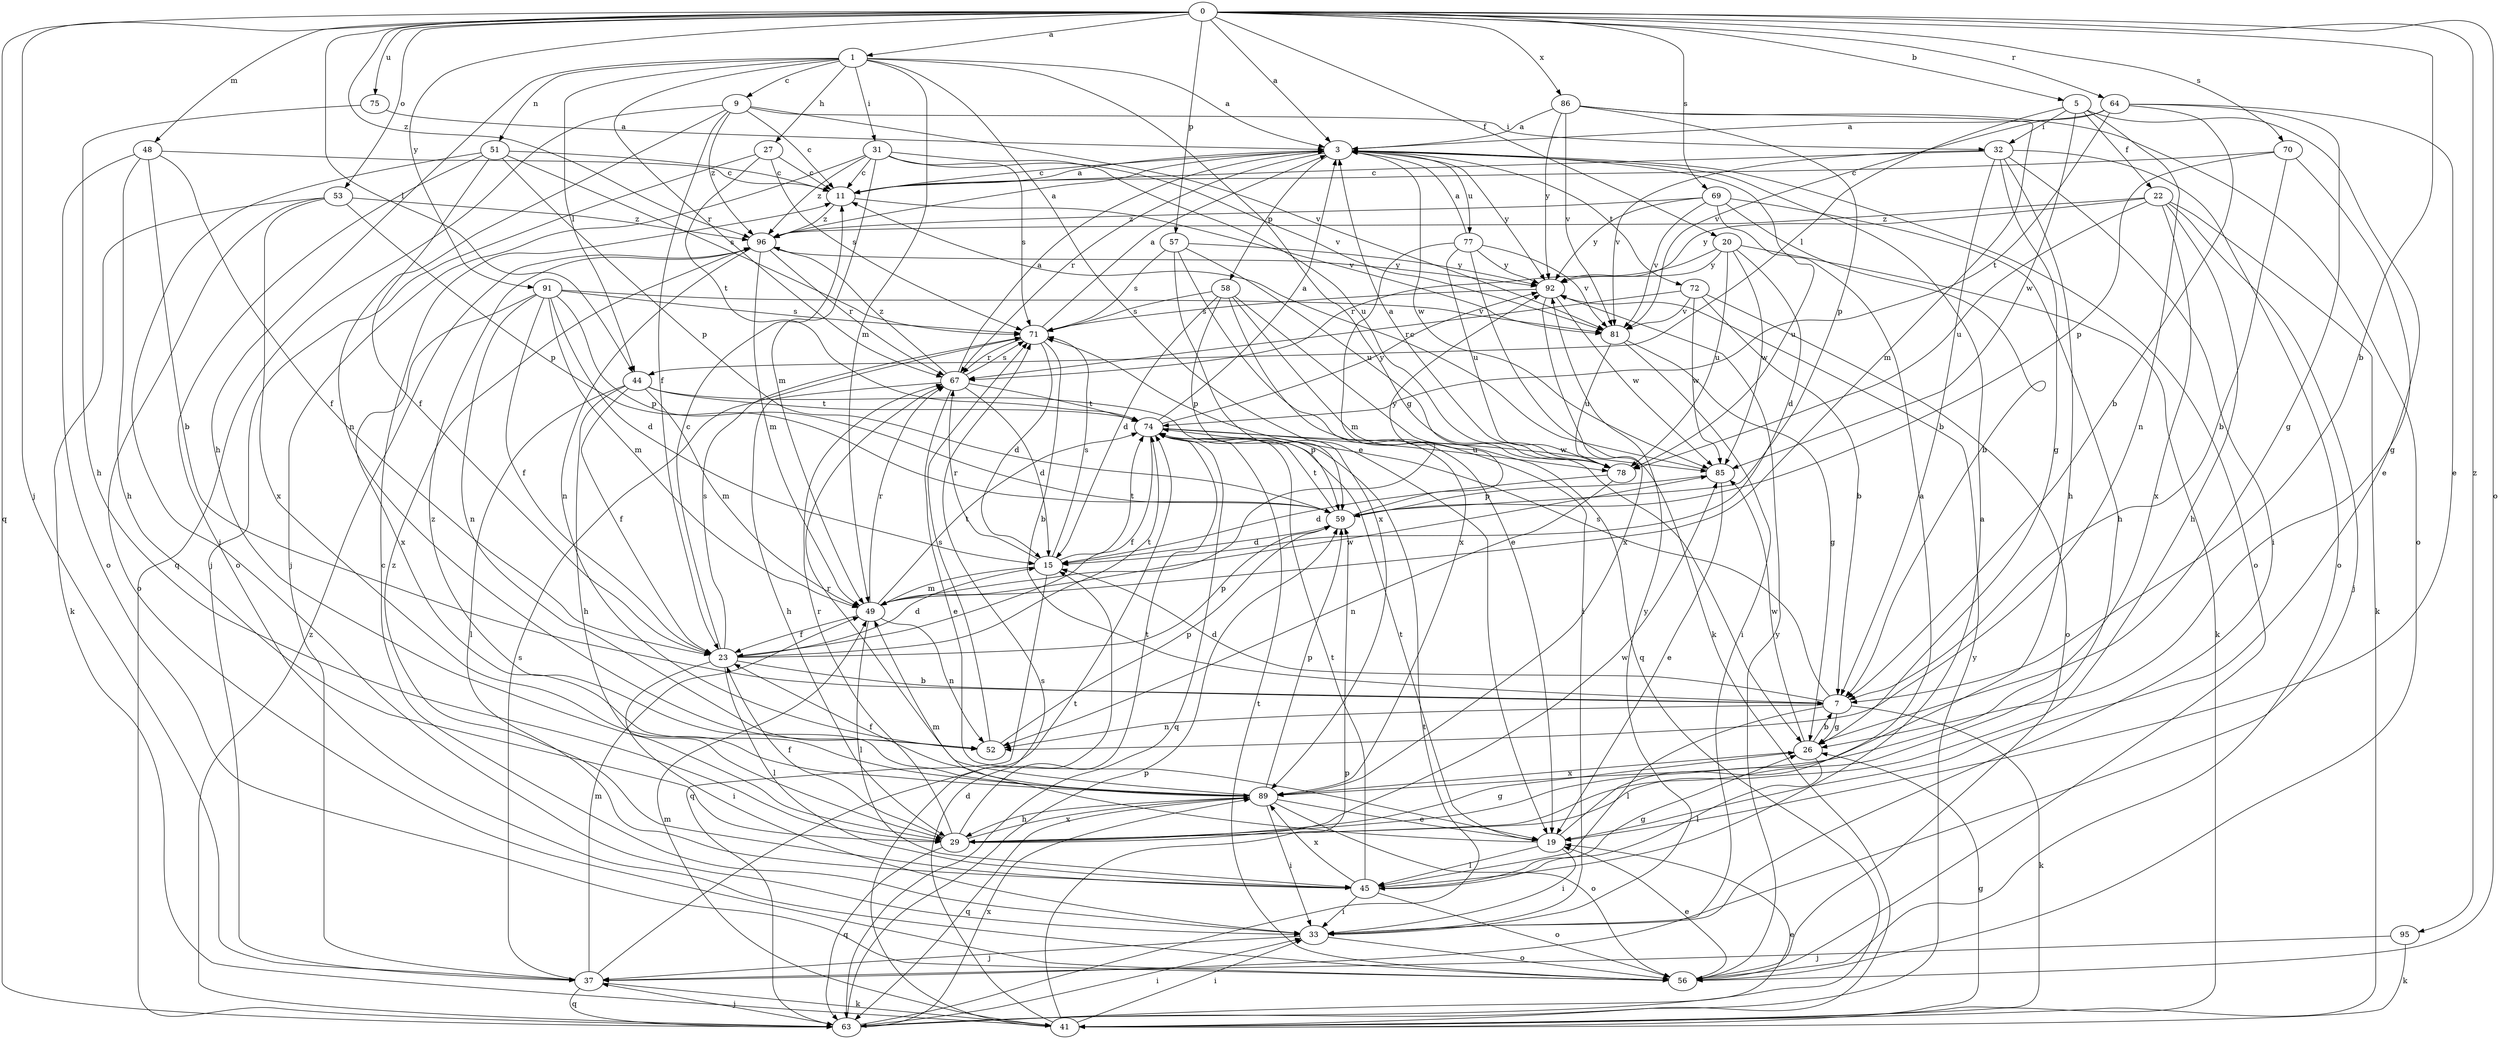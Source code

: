 strict digraph  {
0;
1;
3;
5;
7;
9;
11;
15;
19;
20;
22;
23;
26;
27;
29;
31;
32;
33;
37;
41;
44;
45;
48;
49;
51;
52;
53;
56;
57;
58;
59;
63;
64;
67;
69;
70;
71;
72;
74;
75;
77;
78;
81;
85;
86;
89;
91;
92;
95;
96;
0 -> 1  [label=a];
0 -> 3  [label=a];
0 -> 5  [label=b];
0 -> 7  [label=b];
0 -> 20  [label=f];
0 -> 37  [label=j];
0 -> 44  [label=l];
0 -> 48  [label=m];
0 -> 53  [label=o];
0 -> 56  [label=o];
0 -> 57  [label=p];
0 -> 63  [label=q];
0 -> 64  [label=r];
0 -> 69  [label=s];
0 -> 70  [label=s];
0 -> 75  [label=u];
0 -> 86  [label=x];
0 -> 91  [label=y];
0 -> 95  [label=z];
0 -> 96  [label=z];
1 -> 3  [label=a];
1 -> 9  [label=c];
1 -> 19  [label=e];
1 -> 26  [label=g];
1 -> 27  [label=h];
1 -> 29  [label=h];
1 -> 31  [label=i];
1 -> 44  [label=l];
1 -> 49  [label=m];
1 -> 51  [label=n];
1 -> 67  [label=r];
3 -> 11  [label=c];
3 -> 56  [label=o];
3 -> 58  [label=p];
3 -> 67  [label=r];
3 -> 72  [label=t];
3 -> 77  [label=u];
3 -> 85  [label=w];
3 -> 92  [label=y];
5 -> 19  [label=e];
5 -> 22  [label=f];
5 -> 32  [label=i];
5 -> 44  [label=l];
5 -> 52  [label=n];
5 -> 85  [label=w];
7 -> 15  [label=d];
7 -> 26  [label=g];
7 -> 41  [label=k];
7 -> 45  [label=l];
7 -> 52  [label=n];
7 -> 71  [label=s];
9 -> 11  [label=c];
9 -> 23  [label=f];
9 -> 32  [label=i];
9 -> 52  [label=n];
9 -> 63  [label=q];
9 -> 81  [label=v];
9 -> 96  [label=z];
11 -> 3  [label=a];
11 -> 81  [label=v];
11 -> 96  [label=z];
15 -> 49  [label=m];
15 -> 63  [label=q];
15 -> 67  [label=r];
15 -> 71  [label=s];
15 -> 74  [label=t];
19 -> 3  [label=a];
19 -> 33  [label=i];
19 -> 45  [label=l];
19 -> 49  [label=m];
19 -> 74  [label=t];
20 -> 15  [label=d];
20 -> 41  [label=k];
20 -> 67  [label=r];
20 -> 78  [label=u];
20 -> 85  [label=w];
20 -> 92  [label=y];
22 -> 29  [label=h];
22 -> 37  [label=j];
22 -> 41  [label=k];
22 -> 78  [label=u];
22 -> 89  [label=x];
22 -> 92  [label=y];
22 -> 96  [label=z];
23 -> 7  [label=b];
23 -> 11  [label=c];
23 -> 15  [label=d];
23 -> 33  [label=i];
23 -> 45  [label=l];
23 -> 59  [label=p];
23 -> 71  [label=s];
23 -> 74  [label=t];
26 -> 7  [label=b];
26 -> 45  [label=l];
26 -> 85  [label=w];
26 -> 89  [label=x];
27 -> 11  [label=c];
27 -> 37  [label=j];
27 -> 71  [label=s];
27 -> 74  [label=t];
29 -> 23  [label=f];
29 -> 26  [label=g];
29 -> 63  [label=q];
29 -> 67  [label=r];
29 -> 74  [label=t];
29 -> 85  [label=w];
29 -> 89  [label=x];
31 -> 11  [label=c];
31 -> 37  [label=j];
31 -> 49  [label=m];
31 -> 71  [label=s];
31 -> 78  [label=u];
31 -> 81  [label=v];
31 -> 96  [label=z];
32 -> 7  [label=b];
32 -> 11  [label=c];
32 -> 26  [label=g];
32 -> 29  [label=h];
32 -> 33  [label=i];
32 -> 56  [label=o];
32 -> 81  [label=v];
33 -> 11  [label=c];
33 -> 37  [label=j];
33 -> 56  [label=o];
33 -> 92  [label=y];
37 -> 41  [label=k];
37 -> 49  [label=m];
37 -> 63  [label=q];
37 -> 71  [label=s];
37 -> 74  [label=t];
41 -> 15  [label=d];
41 -> 26  [label=g];
41 -> 33  [label=i];
41 -> 49  [label=m];
41 -> 59  [label=p];
41 -> 71  [label=s];
44 -> 23  [label=f];
44 -> 29  [label=h];
44 -> 45  [label=l];
44 -> 49  [label=m];
44 -> 59  [label=p];
44 -> 74  [label=t];
45 -> 3  [label=a];
45 -> 26  [label=g];
45 -> 33  [label=i];
45 -> 56  [label=o];
45 -> 74  [label=t];
45 -> 89  [label=x];
45 -> 96  [label=z];
48 -> 7  [label=b];
48 -> 11  [label=c];
48 -> 23  [label=f];
48 -> 29  [label=h];
48 -> 56  [label=o];
49 -> 23  [label=f];
49 -> 45  [label=l];
49 -> 52  [label=n];
49 -> 67  [label=r];
49 -> 74  [label=t];
49 -> 85  [label=w];
51 -> 11  [label=c];
51 -> 23  [label=f];
51 -> 33  [label=i];
51 -> 56  [label=o];
51 -> 59  [label=p];
51 -> 71  [label=s];
52 -> 59  [label=p];
52 -> 71  [label=s];
53 -> 41  [label=k];
53 -> 56  [label=o];
53 -> 59  [label=p];
53 -> 89  [label=x];
53 -> 96  [label=z];
56 -> 19  [label=e];
56 -> 74  [label=t];
56 -> 92  [label=y];
57 -> 19  [label=e];
57 -> 71  [label=s];
57 -> 78  [label=u];
57 -> 89  [label=x];
57 -> 92  [label=y];
58 -> 15  [label=d];
58 -> 33  [label=i];
58 -> 59  [label=p];
58 -> 63  [label=q];
58 -> 71  [label=s];
58 -> 89  [label=x];
59 -> 15  [label=d];
59 -> 74  [label=t];
59 -> 92  [label=y];
63 -> 19  [label=e];
63 -> 33  [label=i];
63 -> 37  [label=j];
63 -> 59  [label=p];
63 -> 74  [label=t];
63 -> 89  [label=x];
63 -> 92  [label=y];
63 -> 96  [label=z];
64 -> 3  [label=a];
64 -> 7  [label=b];
64 -> 19  [label=e];
64 -> 26  [label=g];
64 -> 74  [label=t];
64 -> 81  [label=v];
67 -> 3  [label=a];
67 -> 15  [label=d];
67 -> 19  [label=e];
67 -> 29  [label=h];
67 -> 71  [label=s];
67 -> 74  [label=t];
67 -> 96  [label=z];
69 -> 7  [label=b];
69 -> 29  [label=h];
69 -> 78  [label=u];
69 -> 81  [label=v];
69 -> 92  [label=y];
69 -> 96  [label=z];
70 -> 7  [label=b];
70 -> 11  [label=c];
70 -> 26  [label=g];
70 -> 59  [label=p];
71 -> 3  [label=a];
71 -> 7  [label=b];
71 -> 15  [label=d];
71 -> 67  [label=r];
72 -> 7  [label=b];
72 -> 56  [label=o];
72 -> 67  [label=r];
72 -> 81  [label=v];
72 -> 85  [label=w];
74 -> 3  [label=a];
74 -> 23  [label=f];
74 -> 63  [label=q];
74 -> 78  [label=u];
74 -> 85  [label=w];
74 -> 92  [label=y];
75 -> 3  [label=a];
75 -> 29  [label=h];
77 -> 3  [label=a];
77 -> 41  [label=k];
77 -> 49  [label=m];
77 -> 78  [label=u];
77 -> 81  [label=v];
77 -> 92  [label=y];
78 -> 3  [label=a];
78 -> 15  [label=d];
78 -> 52  [label=n];
81 -> 26  [label=g];
81 -> 33  [label=i];
81 -> 78  [label=u];
85 -> 11  [label=c];
85 -> 19  [label=e];
85 -> 59  [label=p];
86 -> 3  [label=a];
86 -> 49  [label=m];
86 -> 56  [label=o];
86 -> 59  [label=p];
86 -> 81  [label=v];
86 -> 92  [label=y];
89 -> 19  [label=e];
89 -> 23  [label=f];
89 -> 29  [label=h];
89 -> 33  [label=i];
89 -> 56  [label=o];
89 -> 59  [label=p];
89 -> 63  [label=q];
89 -> 67  [label=r];
89 -> 96  [label=z];
91 -> 15  [label=d];
91 -> 23  [label=f];
91 -> 49  [label=m];
91 -> 52  [label=n];
91 -> 59  [label=p];
91 -> 71  [label=s];
91 -> 81  [label=v];
91 -> 89  [label=x];
92 -> 71  [label=s];
92 -> 85  [label=w];
92 -> 89  [label=x];
95 -> 37  [label=j];
95 -> 41  [label=k];
96 -> 3  [label=a];
96 -> 49  [label=m];
96 -> 52  [label=n];
96 -> 67  [label=r];
96 -> 92  [label=y];
}
